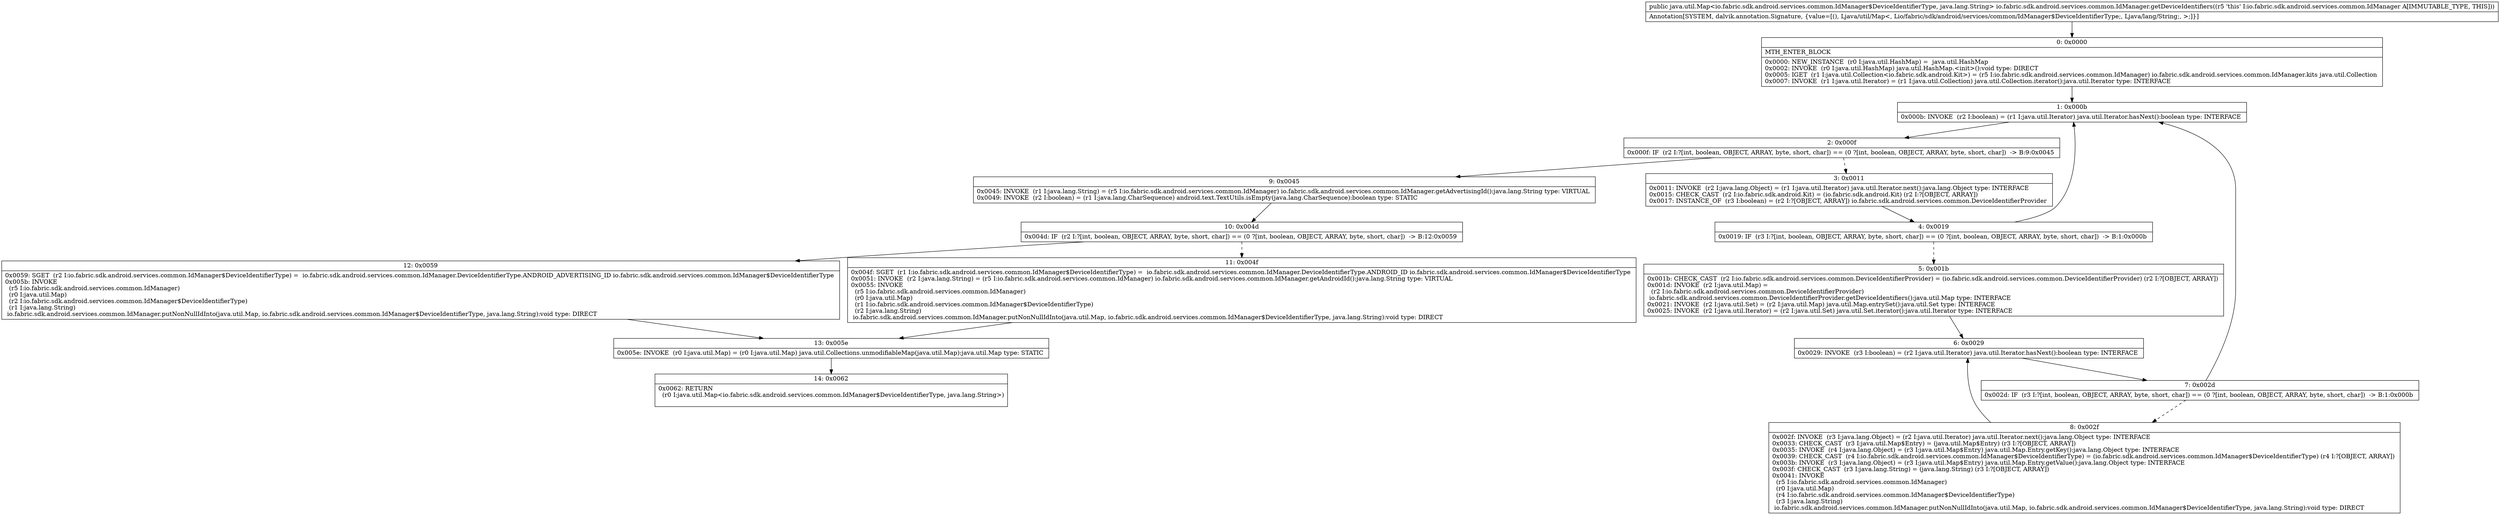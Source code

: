 digraph "CFG forio.fabric.sdk.android.services.common.IdManager.getDeviceIdentifiers()Ljava\/util\/Map;" {
Node_0 [shape=record,label="{0\:\ 0x0000|MTH_ENTER_BLOCK\l|0x0000: NEW_INSTANCE  (r0 I:java.util.HashMap) =  java.util.HashMap \l0x0002: INVOKE  (r0 I:java.util.HashMap) java.util.HashMap.\<init\>():void type: DIRECT \l0x0005: IGET  (r1 I:java.util.Collection\<io.fabric.sdk.android.Kit\>) = (r5 I:io.fabric.sdk.android.services.common.IdManager) io.fabric.sdk.android.services.common.IdManager.kits java.util.Collection \l0x0007: INVOKE  (r1 I:java.util.Iterator) = (r1 I:java.util.Collection) java.util.Collection.iterator():java.util.Iterator type: INTERFACE \l}"];
Node_1 [shape=record,label="{1\:\ 0x000b|0x000b: INVOKE  (r2 I:boolean) = (r1 I:java.util.Iterator) java.util.Iterator.hasNext():boolean type: INTERFACE \l}"];
Node_2 [shape=record,label="{2\:\ 0x000f|0x000f: IF  (r2 I:?[int, boolean, OBJECT, ARRAY, byte, short, char]) == (0 ?[int, boolean, OBJECT, ARRAY, byte, short, char])  \-\> B:9:0x0045 \l}"];
Node_3 [shape=record,label="{3\:\ 0x0011|0x0011: INVOKE  (r2 I:java.lang.Object) = (r1 I:java.util.Iterator) java.util.Iterator.next():java.lang.Object type: INTERFACE \l0x0015: CHECK_CAST  (r2 I:io.fabric.sdk.android.Kit) = (io.fabric.sdk.android.Kit) (r2 I:?[OBJECT, ARRAY]) \l0x0017: INSTANCE_OF  (r3 I:boolean) = (r2 I:?[OBJECT, ARRAY]) io.fabric.sdk.android.services.common.DeviceIdentifierProvider \l}"];
Node_4 [shape=record,label="{4\:\ 0x0019|0x0019: IF  (r3 I:?[int, boolean, OBJECT, ARRAY, byte, short, char]) == (0 ?[int, boolean, OBJECT, ARRAY, byte, short, char])  \-\> B:1:0x000b \l}"];
Node_5 [shape=record,label="{5\:\ 0x001b|0x001b: CHECK_CAST  (r2 I:io.fabric.sdk.android.services.common.DeviceIdentifierProvider) = (io.fabric.sdk.android.services.common.DeviceIdentifierProvider) (r2 I:?[OBJECT, ARRAY]) \l0x001d: INVOKE  (r2 I:java.util.Map) = \l  (r2 I:io.fabric.sdk.android.services.common.DeviceIdentifierProvider)\l io.fabric.sdk.android.services.common.DeviceIdentifierProvider.getDeviceIdentifiers():java.util.Map type: INTERFACE \l0x0021: INVOKE  (r2 I:java.util.Set) = (r2 I:java.util.Map) java.util.Map.entrySet():java.util.Set type: INTERFACE \l0x0025: INVOKE  (r2 I:java.util.Iterator) = (r2 I:java.util.Set) java.util.Set.iterator():java.util.Iterator type: INTERFACE \l}"];
Node_6 [shape=record,label="{6\:\ 0x0029|0x0029: INVOKE  (r3 I:boolean) = (r2 I:java.util.Iterator) java.util.Iterator.hasNext():boolean type: INTERFACE \l}"];
Node_7 [shape=record,label="{7\:\ 0x002d|0x002d: IF  (r3 I:?[int, boolean, OBJECT, ARRAY, byte, short, char]) == (0 ?[int, boolean, OBJECT, ARRAY, byte, short, char])  \-\> B:1:0x000b \l}"];
Node_8 [shape=record,label="{8\:\ 0x002f|0x002f: INVOKE  (r3 I:java.lang.Object) = (r2 I:java.util.Iterator) java.util.Iterator.next():java.lang.Object type: INTERFACE \l0x0033: CHECK_CAST  (r3 I:java.util.Map$Entry) = (java.util.Map$Entry) (r3 I:?[OBJECT, ARRAY]) \l0x0035: INVOKE  (r4 I:java.lang.Object) = (r3 I:java.util.Map$Entry) java.util.Map.Entry.getKey():java.lang.Object type: INTERFACE \l0x0039: CHECK_CAST  (r4 I:io.fabric.sdk.android.services.common.IdManager$DeviceIdentifierType) = (io.fabric.sdk.android.services.common.IdManager$DeviceIdentifierType) (r4 I:?[OBJECT, ARRAY]) \l0x003b: INVOKE  (r3 I:java.lang.Object) = (r3 I:java.util.Map$Entry) java.util.Map.Entry.getValue():java.lang.Object type: INTERFACE \l0x003f: CHECK_CAST  (r3 I:java.lang.String) = (java.lang.String) (r3 I:?[OBJECT, ARRAY]) \l0x0041: INVOKE  \l  (r5 I:io.fabric.sdk.android.services.common.IdManager)\l  (r0 I:java.util.Map)\l  (r4 I:io.fabric.sdk.android.services.common.IdManager$DeviceIdentifierType)\l  (r3 I:java.lang.String)\l io.fabric.sdk.android.services.common.IdManager.putNonNullIdInto(java.util.Map, io.fabric.sdk.android.services.common.IdManager$DeviceIdentifierType, java.lang.String):void type: DIRECT \l}"];
Node_9 [shape=record,label="{9\:\ 0x0045|0x0045: INVOKE  (r1 I:java.lang.String) = (r5 I:io.fabric.sdk.android.services.common.IdManager) io.fabric.sdk.android.services.common.IdManager.getAdvertisingId():java.lang.String type: VIRTUAL \l0x0049: INVOKE  (r2 I:boolean) = (r1 I:java.lang.CharSequence) android.text.TextUtils.isEmpty(java.lang.CharSequence):boolean type: STATIC \l}"];
Node_10 [shape=record,label="{10\:\ 0x004d|0x004d: IF  (r2 I:?[int, boolean, OBJECT, ARRAY, byte, short, char]) == (0 ?[int, boolean, OBJECT, ARRAY, byte, short, char])  \-\> B:12:0x0059 \l}"];
Node_11 [shape=record,label="{11\:\ 0x004f|0x004f: SGET  (r1 I:io.fabric.sdk.android.services.common.IdManager$DeviceIdentifierType) =  io.fabric.sdk.android.services.common.IdManager.DeviceIdentifierType.ANDROID_ID io.fabric.sdk.android.services.common.IdManager$DeviceIdentifierType \l0x0051: INVOKE  (r2 I:java.lang.String) = (r5 I:io.fabric.sdk.android.services.common.IdManager) io.fabric.sdk.android.services.common.IdManager.getAndroidId():java.lang.String type: VIRTUAL \l0x0055: INVOKE  \l  (r5 I:io.fabric.sdk.android.services.common.IdManager)\l  (r0 I:java.util.Map)\l  (r1 I:io.fabric.sdk.android.services.common.IdManager$DeviceIdentifierType)\l  (r2 I:java.lang.String)\l io.fabric.sdk.android.services.common.IdManager.putNonNullIdInto(java.util.Map, io.fabric.sdk.android.services.common.IdManager$DeviceIdentifierType, java.lang.String):void type: DIRECT \l}"];
Node_12 [shape=record,label="{12\:\ 0x0059|0x0059: SGET  (r2 I:io.fabric.sdk.android.services.common.IdManager$DeviceIdentifierType) =  io.fabric.sdk.android.services.common.IdManager.DeviceIdentifierType.ANDROID_ADVERTISING_ID io.fabric.sdk.android.services.common.IdManager$DeviceIdentifierType \l0x005b: INVOKE  \l  (r5 I:io.fabric.sdk.android.services.common.IdManager)\l  (r0 I:java.util.Map)\l  (r2 I:io.fabric.sdk.android.services.common.IdManager$DeviceIdentifierType)\l  (r1 I:java.lang.String)\l io.fabric.sdk.android.services.common.IdManager.putNonNullIdInto(java.util.Map, io.fabric.sdk.android.services.common.IdManager$DeviceIdentifierType, java.lang.String):void type: DIRECT \l}"];
Node_13 [shape=record,label="{13\:\ 0x005e|0x005e: INVOKE  (r0 I:java.util.Map) = (r0 I:java.util.Map) java.util.Collections.unmodifiableMap(java.util.Map):java.util.Map type: STATIC \l}"];
Node_14 [shape=record,label="{14\:\ 0x0062|0x0062: RETURN  \l  (r0 I:java.util.Map\<io.fabric.sdk.android.services.common.IdManager$DeviceIdentifierType, java.lang.String\>)\l \l}"];
MethodNode[shape=record,label="{public java.util.Map\<io.fabric.sdk.android.services.common.IdManager$DeviceIdentifierType, java.lang.String\> io.fabric.sdk.android.services.common.IdManager.getDeviceIdentifiers((r5 'this' I:io.fabric.sdk.android.services.common.IdManager A[IMMUTABLE_TYPE, THIS]))  | Annotation[SYSTEM, dalvik.annotation.Signature, \{value=[(), Ljava\/util\/Map\<, Lio\/fabric\/sdk\/android\/services\/common\/IdManager$DeviceIdentifierType;, Ljava\/lang\/String;, \>;]\}]\l}"];
MethodNode -> Node_0;
Node_0 -> Node_1;
Node_1 -> Node_2;
Node_2 -> Node_3[style=dashed];
Node_2 -> Node_9;
Node_3 -> Node_4;
Node_4 -> Node_1;
Node_4 -> Node_5[style=dashed];
Node_5 -> Node_6;
Node_6 -> Node_7;
Node_7 -> Node_1;
Node_7 -> Node_8[style=dashed];
Node_8 -> Node_6;
Node_9 -> Node_10;
Node_10 -> Node_11[style=dashed];
Node_10 -> Node_12;
Node_11 -> Node_13;
Node_12 -> Node_13;
Node_13 -> Node_14;
}

